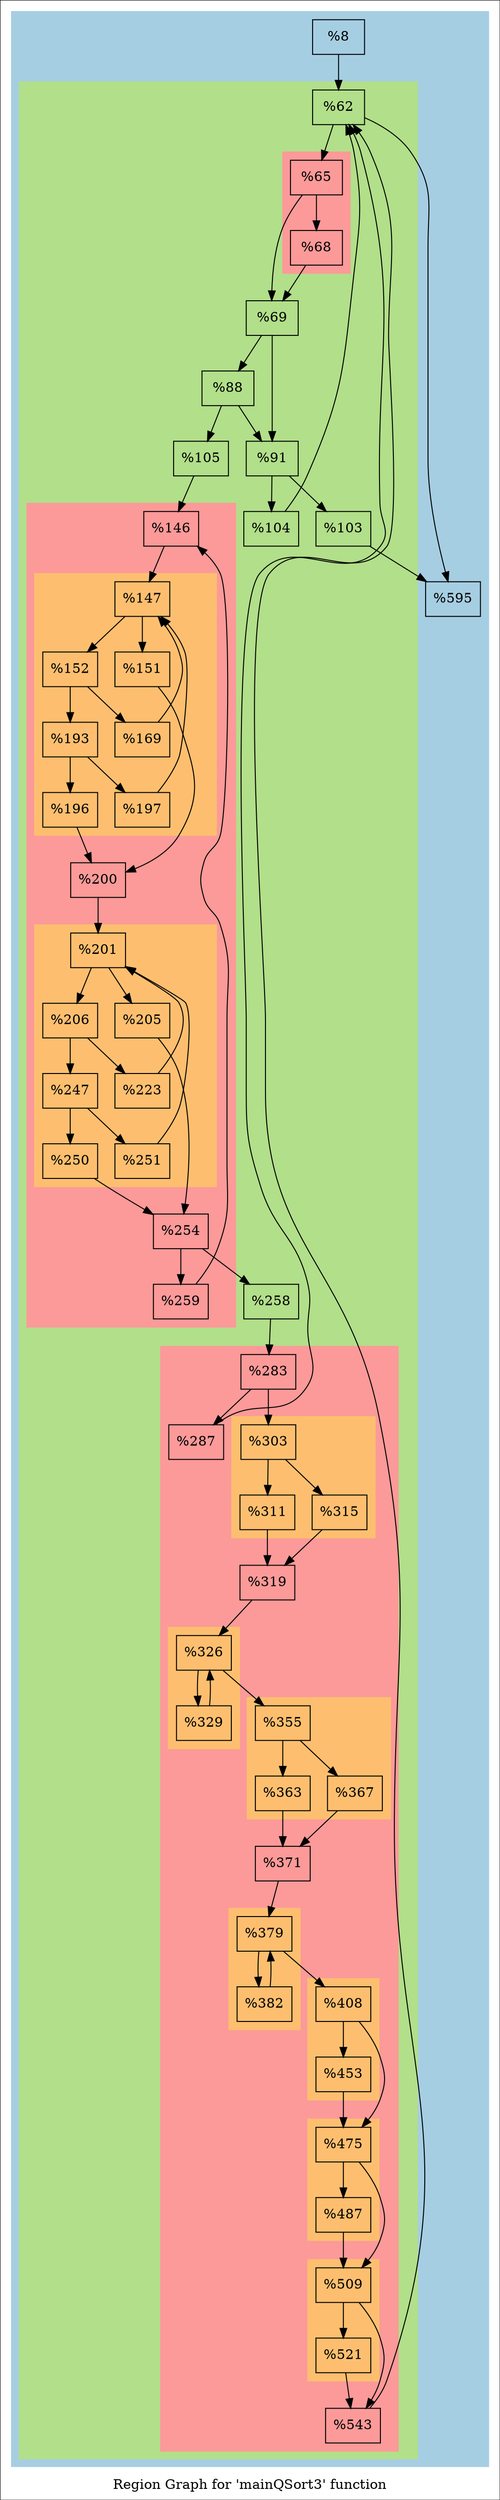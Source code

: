 digraph "Region Graph for 'mainQSort3' function" {
	label="Region Graph for 'mainQSort3' function";

	Node0x144a970 [shape=record,label="{%8}"];
	Node0x144a970 -> Node0x13aba60;
	Node0x13aba60 [shape=record,label="{%62}"];
	Node0x13aba60 -> Node0x10da1b0;
	Node0x13aba60 -> Node0x13c08c0;
	Node0x10da1b0 [shape=record,label="{%65}"];
	Node0x10da1b0 -> Node0x12f1360;
	Node0x10da1b0 -> Node0x13b71a0;
	Node0x12f1360 [shape=record,label="{%69}"];
	Node0x12f1360 -> Node0x13d9d50;
	Node0x12f1360 -> Node0x1381360;
	Node0x13d9d50 [shape=record,label="{%91}"];
	Node0x13d9d50 -> Node0x1437d20;
	Node0x13d9d50 -> Node0x114e4f0;
	Node0x1437d20 [shape=record,label="{%103}"];
	Node0x1437d20 -> Node0x13c08c0;
	Node0x13c08c0 [shape=record,label="{%595}"];
	Node0x114e4f0 [shape=record,label="{%104}"];
	Node0x114e4f0 -> Node0x13aba60[constraint=false];
	Node0x1381360 [shape=record,label="{%88}"];
	Node0x1381360 -> Node0x13d9d50;
	Node0x1381360 -> Node0x11394e0;
	Node0x11394e0 [shape=record,label="{%105}"];
	Node0x11394e0 -> Node0x10f84e0;
	Node0x10f84e0 [shape=record,label="{%146}"];
	Node0x10f84e0 -> Node0x13cc290;
	Node0x13cc290 [shape=record,label="{%147}"];
	Node0x13cc290 -> Node0x1447970;
	Node0x13cc290 -> Node0x13bce50;
	Node0x1447970 [shape=record,label="{%151}"];
	Node0x1447970 -> Node0x1155df0;
	Node0x1155df0 [shape=record,label="{%200}"];
	Node0x1155df0 -> Node0x1423280;
	Node0x1423280 [shape=record,label="{%201}"];
	Node0x1423280 -> Node0x1378ea0;
	Node0x1423280 -> Node0x14412b0;
	Node0x1378ea0 [shape=record,label="{%205}"];
	Node0x1378ea0 -> Node0x1168390;
	Node0x1168390 [shape=record,label="{%254}"];
	Node0x1168390 -> Node0x110cf80;
	Node0x1168390 -> Node0x139ef50;
	Node0x110cf80 [shape=record,label="{%258}"];
	Node0x110cf80 -> Node0x13d4a70;
	Node0x13d4a70 [shape=record,label="{%283}"];
	Node0x13d4a70 -> Node0x12181b0;
	Node0x13d4a70 -> Node0x13309d0;
	Node0x12181b0 [shape=record,label="{%287}"];
	Node0x12181b0 -> Node0x13aba60[constraint=false];
	Node0x13309d0 [shape=record,label="{%303}"];
	Node0x13309d0 -> Node0x133f050;
	Node0x13309d0 -> Node0x1107c60;
	Node0x133f050 [shape=record,label="{%311}"];
	Node0x133f050 -> Node0x1445270;
	Node0x1445270 [shape=record,label="{%319}"];
	Node0x1445270 -> Node0x129cbf0;
	Node0x129cbf0 [shape=record,label="{%326}"];
	Node0x129cbf0 -> Node0x13c0940;
	Node0x129cbf0 -> Node0x1430b40;
	Node0x13c0940 [shape=record,label="{%329}"];
	Node0x13c0940 -> Node0x129cbf0[constraint=false];
	Node0x1430b40 [shape=record,label="{%355}"];
	Node0x1430b40 -> Node0x1398940;
	Node0x1430b40 -> Node0x13724c0;
	Node0x1398940 [shape=record,label="{%363}"];
	Node0x1398940 -> Node0x1389080;
	Node0x1389080 [shape=record,label="{%371}"];
	Node0x1389080 -> Node0x13762e0;
	Node0x13762e0 [shape=record,label="{%379}"];
	Node0x13762e0 -> Node0x136ee50;
	Node0x13762e0 -> Node0x1435060;
	Node0x136ee50 [shape=record,label="{%382}"];
	Node0x136ee50 -> Node0x13762e0[constraint=false];
	Node0x1435060 [shape=record,label="{%408}"];
	Node0x1435060 -> Node0x13b6780;
	Node0x1435060 -> Node0x13b91b0;
	Node0x13b6780 [shape=record,label="{%453}"];
	Node0x13b6780 -> Node0x13b91b0;
	Node0x13b91b0 [shape=record,label="{%475}"];
	Node0x13b91b0 -> Node0x13ab6b0;
	Node0x13b91b0 -> Node0x1428cf0;
	Node0x13ab6b0 [shape=record,label="{%487}"];
	Node0x13ab6b0 -> Node0x1428cf0;
	Node0x1428cf0 [shape=record,label="{%509}"];
	Node0x1428cf0 -> Node0x1209c70;
	Node0x1428cf0 -> Node0x1388340;
	Node0x1209c70 [shape=record,label="{%521}"];
	Node0x1209c70 -> Node0x1388340;
	Node0x1388340 [shape=record,label="{%543}"];
	Node0x1388340 -> Node0x13aba60[constraint=false];
	Node0x13724c0 [shape=record,label="{%367}"];
	Node0x13724c0 -> Node0x1389080;
	Node0x1107c60 [shape=record,label="{%315}"];
	Node0x1107c60 -> Node0x1445270;
	Node0x139ef50 [shape=record,label="{%259}"];
	Node0x139ef50 -> Node0x10f84e0[constraint=false];
	Node0x14412b0 [shape=record,label="{%206}"];
	Node0x14412b0 -> Node0x144a320;
	Node0x14412b0 -> Node0x138b560;
	Node0x144a320 [shape=record,label="{%223}"];
	Node0x144a320 -> Node0x1423280[constraint=false];
	Node0x138b560 [shape=record,label="{%247}"];
	Node0x138b560 -> Node0x1447bf0;
	Node0x138b560 -> Node0x113c630;
	Node0x1447bf0 [shape=record,label="{%250}"];
	Node0x1447bf0 -> Node0x1168390;
	Node0x113c630 [shape=record,label="{%251}"];
	Node0x113c630 -> Node0x1423280[constraint=false];
	Node0x13bce50 [shape=record,label="{%152}"];
	Node0x13bce50 -> Node0x1451410;
	Node0x13bce50 -> Node0x143d640;
	Node0x1451410 [shape=record,label="{%169}"];
	Node0x1451410 -> Node0x13cc290[constraint=false];
	Node0x143d640 [shape=record,label="{%193}"];
	Node0x143d640 -> Node0x1422ba0;
	Node0x143d640 -> Node0x1434d60;
	Node0x1422ba0 [shape=record,label="{%196}"];
	Node0x1422ba0 -> Node0x1155df0;
	Node0x1434d60 [shape=record,label="{%197}"];
	Node0x1434d60 -> Node0x13cc290[constraint=false];
	Node0x13b71a0 [shape=record,label="{%68}"];
	Node0x13b71a0 -> Node0x12f1360;
	colorscheme = "paired12"
        subgraph cluster_0x1481080 {
          label = "";
          style = filled;
          color = 1
          subgraph cluster_0x145c200 {
            label = "";
            style = filled;
            color = 3
            subgraph cluster_0x145a7d0 {
              label = "";
              style = filled;
              color = 5
              Node0x10da1b0;
              Node0x13b71a0;
            }
            subgraph cluster_0x145a750 {
              label = "";
              style = filled;
              color = 5
              subgraph cluster_0x145b920 {
                label = "";
                style = filled;
                color = 7
                Node0x13cc290;
                Node0x1447970;
                Node0x13bce50;
                Node0x1451410;
                Node0x143d640;
                Node0x1422ba0;
                Node0x1434d60;
              }
              subgraph cluster_0x145b8a0 {
                label = "";
                style = filled;
                color = 7
                Node0x1423280;
                Node0x1378ea0;
                Node0x14412b0;
                Node0x144a320;
                Node0x138b560;
                Node0x1447bf0;
                Node0x113c630;
              }
              Node0x10f84e0;
              Node0x1155df0;
              Node0x1168390;
              Node0x139ef50;
            }
            subgraph cluster_0x1481180 {
              label = "";
              style = filled;
              color = 5
              subgraph cluster_0x1481100 {
                label = "";
                style = filled;
                color = 7
                Node0x13309d0;
                Node0x133f050;
                Node0x1107c60;
              }
              subgraph cluster_0x14565d0 {
                label = "";
                style = filled;
                color = 7
                Node0x129cbf0;
                Node0x13c0940;
              }
              subgraph cluster_0x10ad2b0 {
                label = "";
                style = filled;
                color = 7
                Node0x1430b40;
                Node0x1398940;
                Node0x13724c0;
              }
              subgraph cluster_0x10ad330 {
                label = "";
                style = filled;
                color = 7
                Node0x13762e0;
                Node0x136ee50;
              }
              subgraph cluster_0x1480f00 {
                label = "";
                style = filled;
                color = 7
                Node0x1435060;
                Node0x13b6780;
              }
              subgraph cluster_0x1456650 {
                label = "";
                style = filled;
                color = 7
                Node0x13b91b0;
                Node0x13ab6b0;
              }
              subgraph cluster_0x1481000 {
                label = "";
                style = filled;
                color = 7
                Node0x1428cf0;
                Node0x1209c70;
              }
              Node0x13d4a70;
              Node0x12181b0;
              Node0x1445270;
              Node0x1389080;
              Node0x1388340;
            }
            Node0x13aba60;
            Node0x12f1360;
            Node0x13d9d50;
            Node0x1437d20;
            Node0x114e4f0;
            Node0x1381360;
            Node0x11394e0;
            Node0x110cf80;
          }
          Node0x144a970;
          Node0x13c08c0;
        }
}
